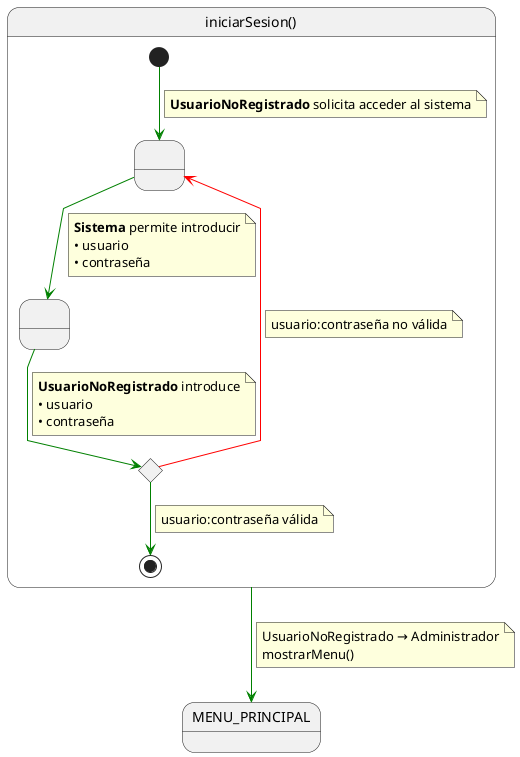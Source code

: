 @startuml iniciarSesion

skinparam linetype polyline

state iniciarSesion as "iniciarSesion()" {

    state " " as SolicitandoAcceso
    state " " as ProporcionandoCredenciales  
    state c <<choice>>

    [*] -[#green]-> SolicitandoAcceso 
    note on link
    <b>UsuarioNoRegistrado</b> solicita acceder al sistema
    end note    
    
    SolicitandoAcceso -[#green]-> ProporcionandoCredenciales
    note on link
    <b>Sistema</b> permite introducir
    • usuario
    • contraseña
    end note
    
    ProporcionandoCredenciales -[#green]-> c
    note on link
    <b>UsuarioNoRegistrado</b> introduce
    • usuario
    • contraseña
    end note
    
    c -[#red]-> SolicitandoAcceso
    note on link
    usuario:contraseña no válida
    end note

    c -[#green]-> [*]
    note on link
    usuario:contraseña válida
    end note
}

iniciarSesion -[#green]-> MENU_PRINCIPAL
note on link
UsuarioNoRegistrado → Administrador
mostrarMenu()
end note

@enduml
